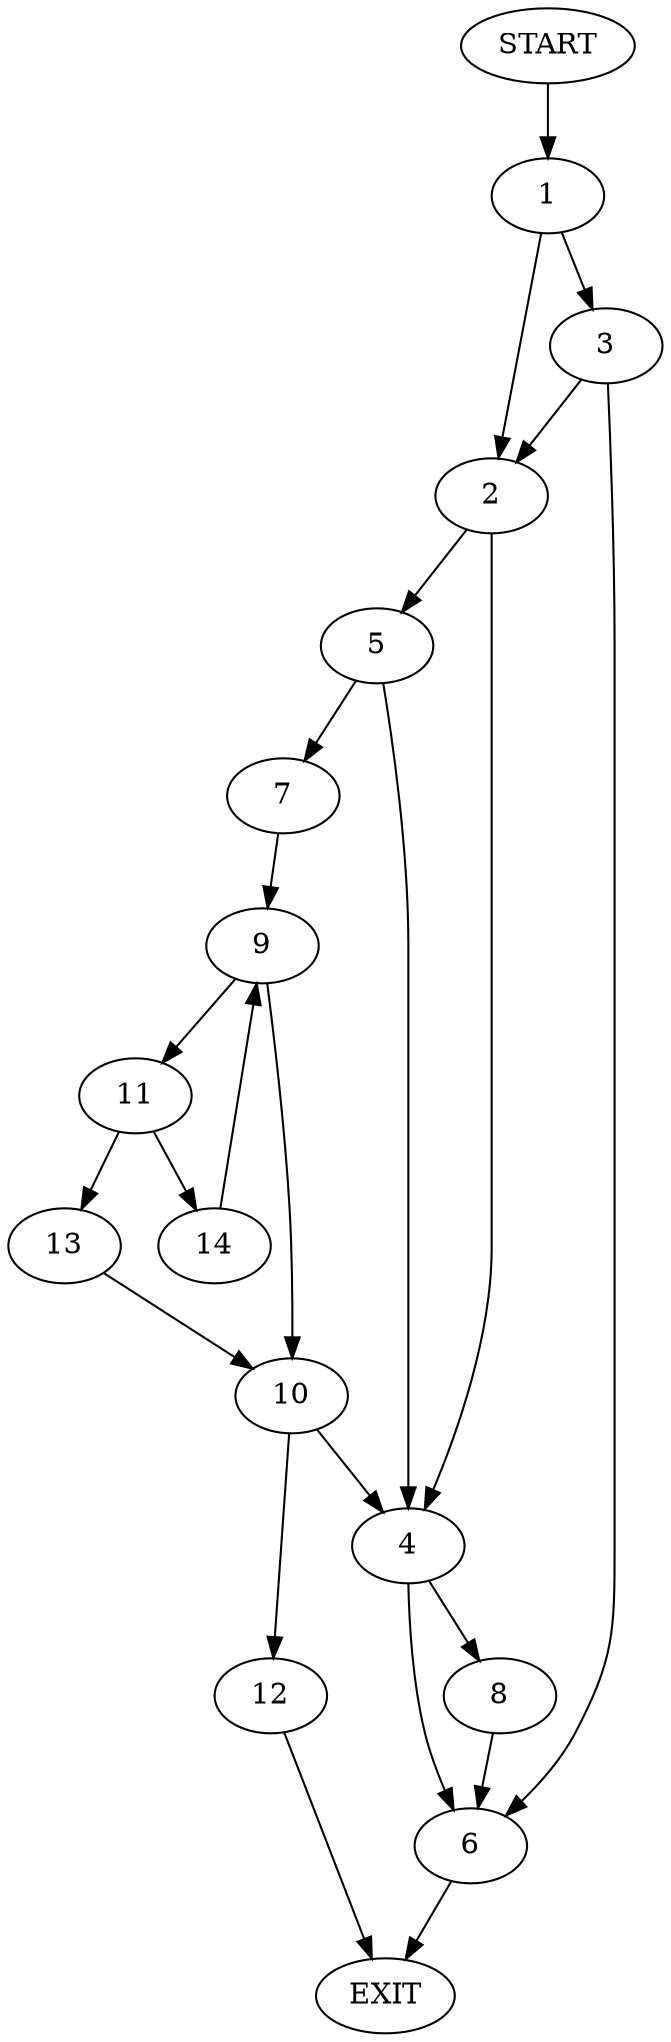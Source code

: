 digraph {
0 [label="START"]
15 [label="EXIT"]
0 -> 1
1 -> 2
1 -> 3
2 -> 4
2 -> 5
3 -> 2
3 -> 6
6 -> 15
5 -> 4
5 -> 7
4 -> 8
4 -> 6
7 -> 9
9 -> 10
9 -> 11
10 -> 4
10 -> 12
11 -> 13
11 -> 14
14 -> 9
13 -> 10
12 -> 15
8 -> 6
}
